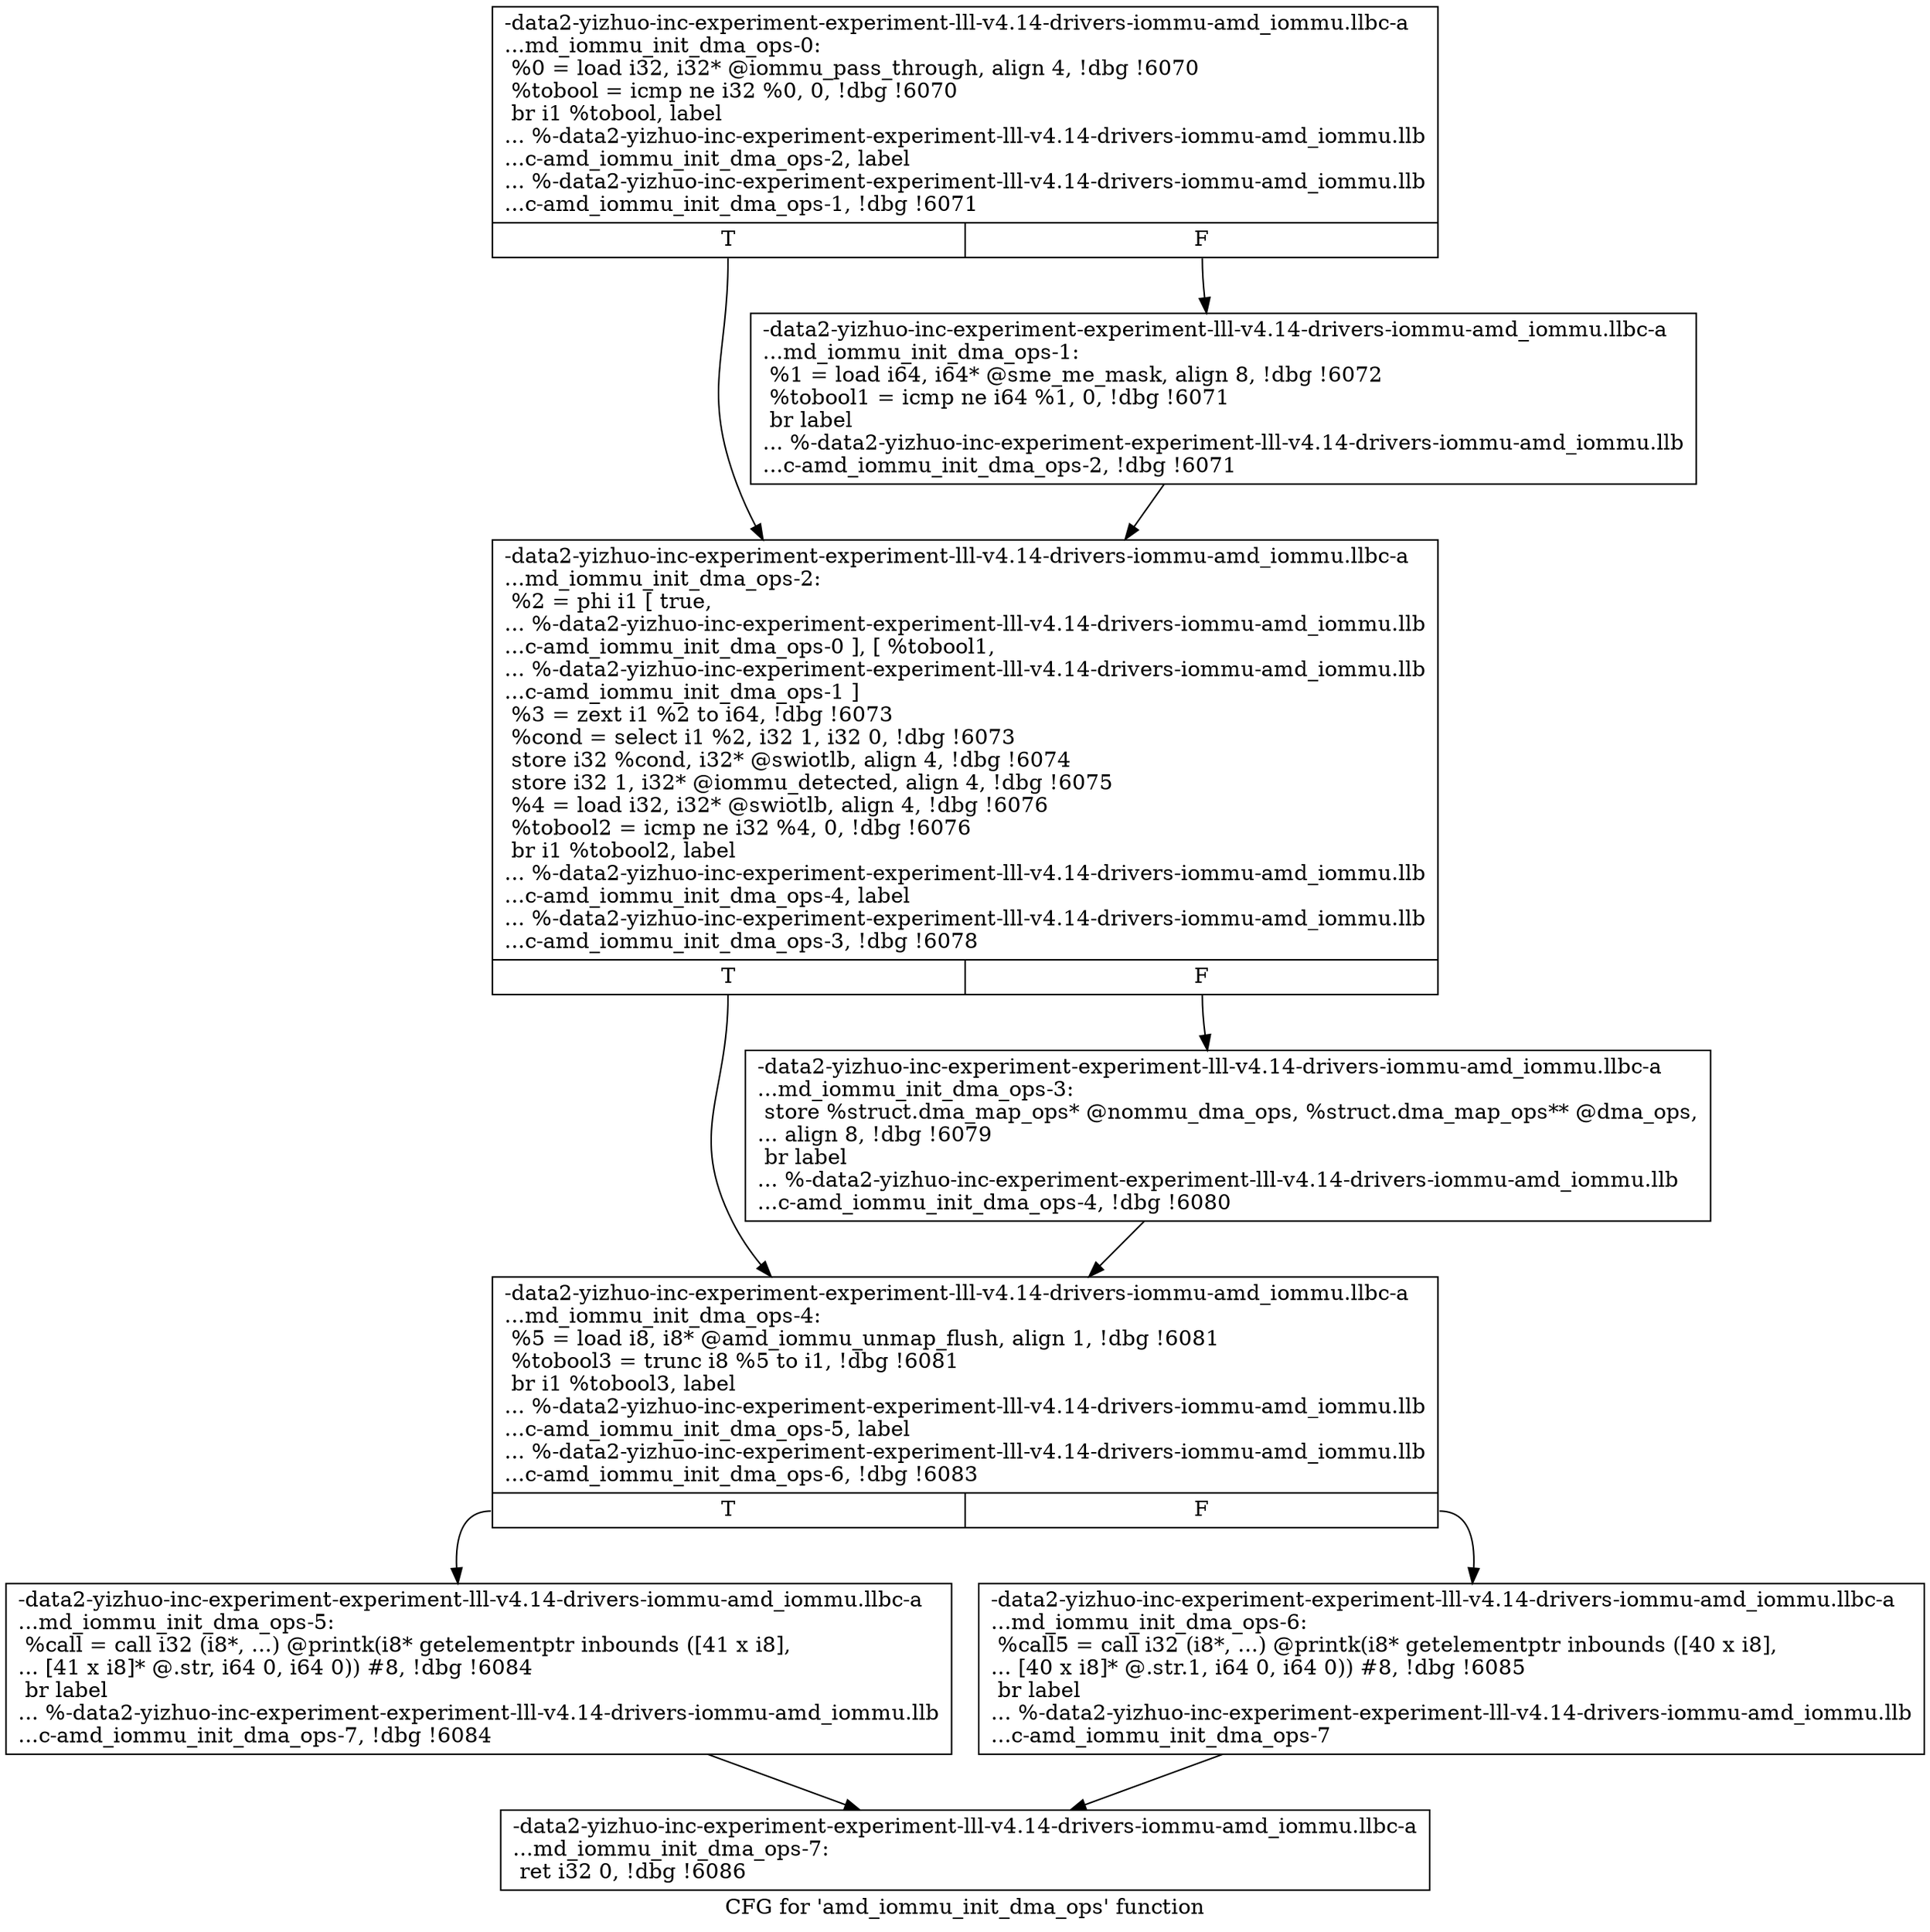 digraph "CFG for 'amd_iommu_init_dma_ops' function" {
	label="CFG for 'amd_iommu_init_dma_ops' function";

	Node0x561b94661310 [shape=record,label="{-data2-yizhuo-inc-experiment-experiment-lll-v4.14-drivers-iommu-amd_iommu.llbc-a\l...md_iommu_init_dma_ops-0:\l  %0 = load i32, i32* @iommu_pass_through, align 4, !dbg !6070\l  %tobool = icmp ne i32 %0, 0, !dbg !6070\l  br i1 %tobool, label\l... %-data2-yizhuo-inc-experiment-experiment-lll-v4.14-drivers-iommu-amd_iommu.llb\l...c-amd_iommu_init_dma_ops-2, label\l... %-data2-yizhuo-inc-experiment-experiment-lll-v4.14-drivers-iommu-amd_iommu.llb\l...c-amd_iommu_init_dma_ops-1, !dbg !6071\l|{<s0>T|<s1>F}}"];
	Node0x561b94661310:s0 -> Node0x561b946613b0;
	Node0x561b94661310:s1 -> Node0x561b94661360;
	Node0x561b94661360 [shape=record,label="{-data2-yizhuo-inc-experiment-experiment-lll-v4.14-drivers-iommu-amd_iommu.llbc-a\l...md_iommu_init_dma_ops-1: \l  %1 = load i64, i64* @sme_me_mask, align 8, !dbg !6072\l  %tobool1 = icmp ne i64 %1, 0, !dbg !6071\l  br label\l... %-data2-yizhuo-inc-experiment-experiment-lll-v4.14-drivers-iommu-amd_iommu.llb\l...c-amd_iommu_init_dma_ops-2, !dbg !6071\l}"];
	Node0x561b94661360 -> Node0x561b946613b0;
	Node0x561b946613b0 [shape=record,label="{-data2-yizhuo-inc-experiment-experiment-lll-v4.14-drivers-iommu-amd_iommu.llbc-a\l...md_iommu_init_dma_ops-2: \l  %2 = phi i1 [ true,\l... %-data2-yizhuo-inc-experiment-experiment-lll-v4.14-drivers-iommu-amd_iommu.llb\l...c-amd_iommu_init_dma_ops-0 ], [ %tobool1,\l... %-data2-yizhuo-inc-experiment-experiment-lll-v4.14-drivers-iommu-amd_iommu.llb\l...c-amd_iommu_init_dma_ops-1 ]\l  %3 = zext i1 %2 to i64, !dbg !6073\l  %cond = select i1 %2, i32 1, i32 0, !dbg !6073\l  store i32 %cond, i32* @swiotlb, align 4, !dbg !6074\l  store i32 1, i32* @iommu_detected, align 4, !dbg !6075\l  %4 = load i32, i32* @swiotlb, align 4, !dbg !6076\l  %tobool2 = icmp ne i32 %4, 0, !dbg !6076\l  br i1 %tobool2, label\l... %-data2-yizhuo-inc-experiment-experiment-lll-v4.14-drivers-iommu-amd_iommu.llb\l...c-amd_iommu_init_dma_ops-4, label\l... %-data2-yizhuo-inc-experiment-experiment-lll-v4.14-drivers-iommu-amd_iommu.llb\l...c-amd_iommu_init_dma_ops-3, !dbg !6078\l|{<s0>T|<s1>F}}"];
	Node0x561b946613b0:s0 -> Node0x561b94661450;
	Node0x561b946613b0:s1 -> Node0x561b94661400;
	Node0x561b94661400 [shape=record,label="{-data2-yizhuo-inc-experiment-experiment-lll-v4.14-drivers-iommu-amd_iommu.llbc-a\l...md_iommu_init_dma_ops-3: \l  store %struct.dma_map_ops* @nommu_dma_ops, %struct.dma_map_ops** @dma_ops,\l... align 8, !dbg !6079\l  br label\l... %-data2-yizhuo-inc-experiment-experiment-lll-v4.14-drivers-iommu-amd_iommu.llb\l...c-amd_iommu_init_dma_ops-4, !dbg !6080\l}"];
	Node0x561b94661400 -> Node0x561b94661450;
	Node0x561b94661450 [shape=record,label="{-data2-yizhuo-inc-experiment-experiment-lll-v4.14-drivers-iommu-amd_iommu.llbc-a\l...md_iommu_init_dma_ops-4: \l  %5 = load i8, i8* @amd_iommu_unmap_flush, align 1, !dbg !6081\l  %tobool3 = trunc i8 %5 to i1, !dbg !6081\l  br i1 %tobool3, label\l... %-data2-yizhuo-inc-experiment-experiment-lll-v4.14-drivers-iommu-amd_iommu.llb\l...c-amd_iommu_init_dma_ops-5, label\l... %-data2-yizhuo-inc-experiment-experiment-lll-v4.14-drivers-iommu-amd_iommu.llb\l...c-amd_iommu_init_dma_ops-6, !dbg !6083\l|{<s0>T|<s1>F}}"];
	Node0x561b94661450:s0 -> Node0x561b946614a0;
	Node0x561b94661450:s1 -> Node0x561b946614f0;
	Node0x561b946614a0 [shape=record,label="{-data2-yizhuo-inc-experiment-experiment-lll-v4.14-drivers-iommu-amd_iommu.llbc-a\l...md_iommu_init_dma_ops-5: \l  %call = call i32 (i8*, ...) @printk(i8* getelementptr inbounds ([41 x i8],\l... [41 x i8]* @.str, i64 0, i64 0)) #8, !dbg !6084\l  br label\l... %-data2-yizhuo-inc-experiment-experiment-lll-v4.14-drivers-iommu-amd_iommu.llb\l...c-amd_iommu_init_dma_ops-7, !dbg !6084\l}"];
	Node0x561b946614a0 -> Node0x561b94661540;
	Node0x561b946614f0 [shape=record,label="{-data2-yizhuo-inc-experiment-experiment-lll-v4.14-drivers-iommu-amd_iommu.llbc-a\l...md_iommu_init_dma_ops-6: \l  %call5 = call i32 (i8*, ...) @printk(i8* getelementptr inbounds ([40 x i8],\l... [40 x i8]* @.str.1, i64 0, i64 0)) #8, !dbg !6085\l  br label\l... %-data2-yizhuo-inc-experiment-experiment-lll-v4.14-drivers-iommu-amd_iommu.llb\l...c-amd_iommu_init_dma_ops-7\l}"];
	Node0x561b946614f0 -> Node0x561b94661540;
	Node0x561b94661540 [shape=record,label="{-data2-yizhuo-inc-experiment-experiment-lll-v4.14-drivers-iommu-amd_iommu.llbc-a\l...md_iommu_init_dma_ops-7: \l  ret i32 0, !dbg !6086\l}"];
}

